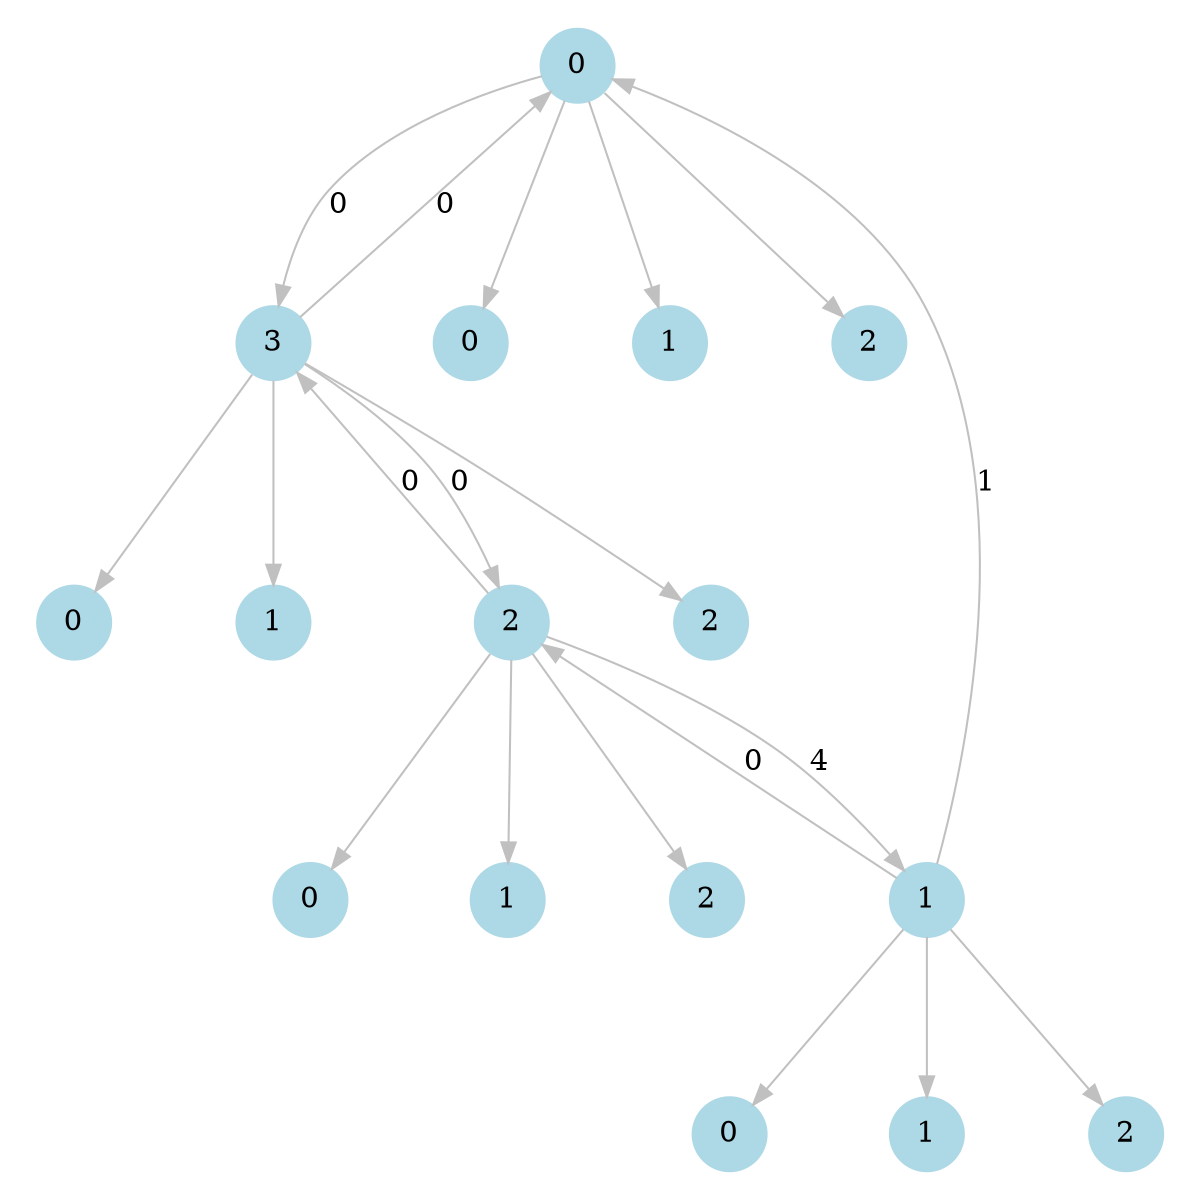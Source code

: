 digraph G {
    node [shape=circle, style=filled, color=lightblue];
    edge [color=gray, penwidth=1];
    size="8,8";
    ratio="fill";
    0 -> 3 [label="0"];
    0 -> 00;
    00 [label="0"];
    0 -> 10;
    10 [label="1"];
    0 -> 20;
    20 [label="2"];
    1 -> 0 [label="1"];
    1 -> 2 [label="0"];
    1 -> 01;
    01 [label="0"];
    1 -> 11;
    11 [label="1"];
    1 -> 21;
    21 [label="2"];
    2 -> 1 [label="4"];
    2 -> 3 [label="0"];
    2 -> 02;
    02 [label="0"];
    2 -> 12;
    12 [label="1"];
    2 -> 22;
    22 [label="2"];
    3 -> 0 [label="0"];
    3 -> 2 [label="0"];
    3 -> 03;
    03 [label="0"];
    3 -> 13;
    13 [label="1"];
    3 -> 23;
    23 [label="2"];
}
